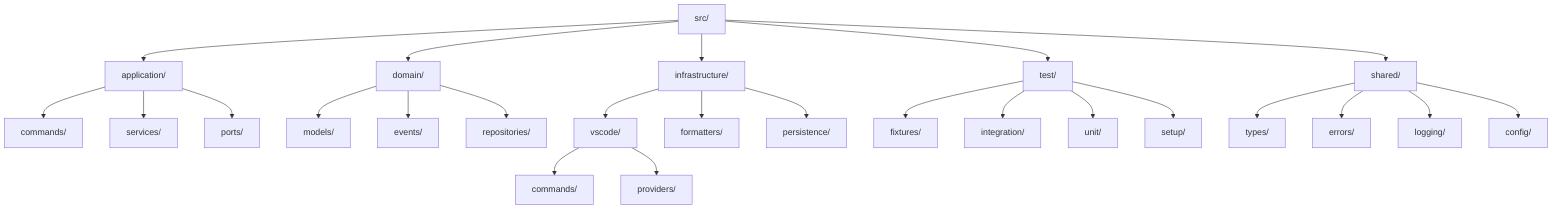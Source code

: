 graph TD
    src[src/]
    app[application/]
    dom[domain/]
    inf[infrastructure/]
    test[test/]
    shared[shared/]

    src --> app
    src --> dom
    src --> inf
    src --> test
    src --> shared

    app --> app_cmd[commands/]
    app --> app_svc[services/]
    app --> app_ports[ports/]

    dom --> dom_mod[models/]
    dom --> dom_evt[events/]
    dom --> dom_repo[repositories/]

    inf --> inf_vs[vscode/]
    inf --> inf_fmt[formatters/]
    inf --> inf_per[persistence/]

    inf_vs --> inf_vs_cmd[commands/]
    inf_vs --> inf_vs_pro[providers/]

    test --> test_fix[fixtures/]
    test --> test_int[integration/]
    test --> test_unit[unit/]
    test --> test_set[setup/]

    shared --> shared_typ[types/]
    shared --> shared_err[errors/]
    shared --> shared_log[logging/]
    shared --> shared_cfg[config/]